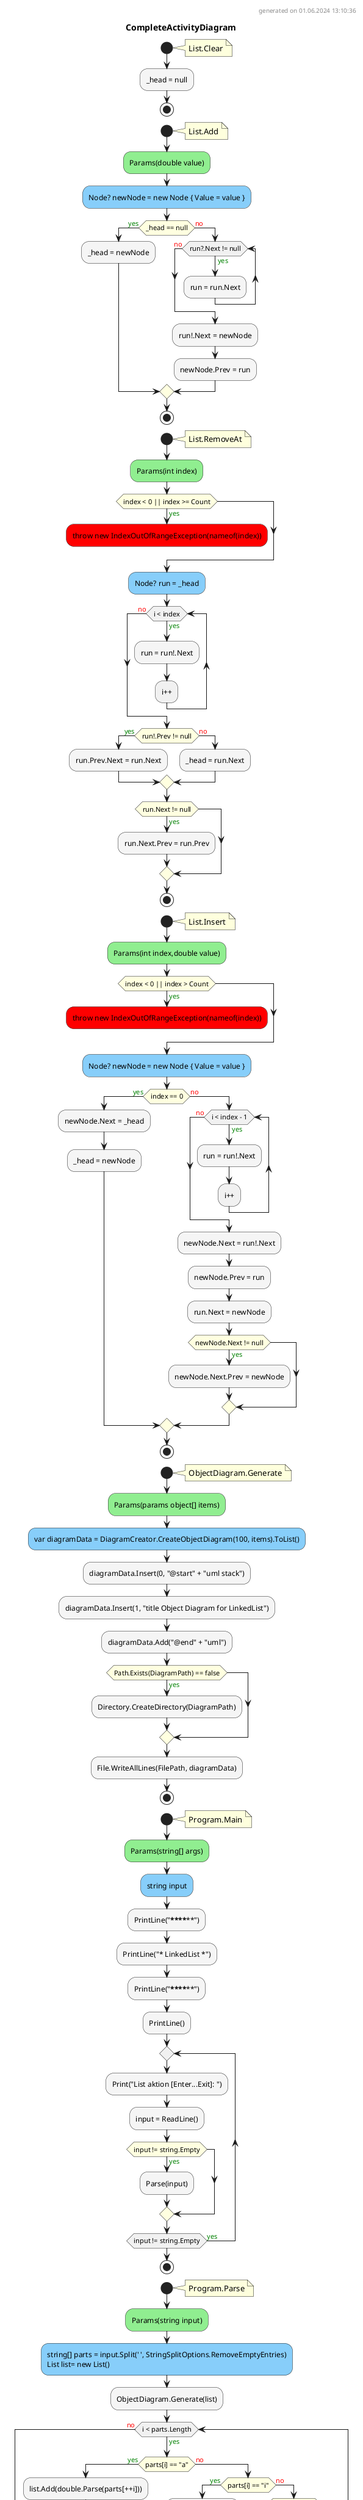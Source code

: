 @startuml CompleteActivityDiagram
header
generated on 01.06.2024 13:10:36
end header
title CompleteActivityDiagram
start
note right:  List.Clear
#WhiteSmoke:_head = null;
stop
start
note right:  List.Add
#LightGreen:Params(double value);
#LightSkyBlue:Node? newNode = new Node { Value = value };
#LightYellow:if (_head == null) then (<color:green>yes)
  #WhiteSmoke:_head = newNode;
  else (<color:red>no)
    while (run?.Next != null) is (<color:green>yes)
      #WhiteSmoke:run = run.Next;
    endwhile (<color:red>no)
    #WhiteSmoke:run!.Next = newNode;
    #WhiteSmoke:newNode.Prev = run;
endif
stop
start
note right:  List.RemoveAt
#LightGreen:Params(int index);
#LightYellow:if (index < 0 || index >= Count) then (<color:green>yes)
  #Red:throw new IndexOutOfRangeException(nameof(index));
  kill
endif
#LightSkyBlue:Node? run = _head;
while (i < index) is (<color:green>yes)
  #WhiteSmoke:run = run!.Next;
:i++;
endwhile (<color:red>no)
#LightYellow:if (run!.Prev != null) then (<color:green>yes)
  #WhiteSmoke:run.Prev.Next = run.Next;
  else (<color:red>no)
    #WhiteSmoke:_head = run.Next;
endif
#LightYellow:if (run.Next != null) then (<color:green>yes)
  #WhiteSmoke:run.Next.Prev = run.Prev;
endif
stop
start
note right:  List.Insert
#LightGreen:Params(int index,double value);
#LightYellow:if (index < 0 || index > Count) then (<color:green>yes)
  #Red:throw new IndexOutOfRangeException(nameof(index));
  kill
endif
#LightSkyBlue:Node? newNode = new Node { Value = value };
#LightYellow:if (index == 0) then (<color:green>yes)
  #WhiteSmoke:newNode.Next = _head;
  #WhiteSmoke:_head = newNode;
  else (<color:red>no)
    while (i < index - 1) is (<color:green>yes)
      #WhiteSmoke:run = run!.Next;
    :i++;
    endwhile (<color:red>no)
    #WhiteSmoke:newNode.Next = run!.Next;
    #WhiteSmoke:newNode.Prev = run;
    #WhiteSmoke:run.Next = newNode;
    #LightYellow:if (newNode.Next != null) then (<color:green>yes)
      #WhiteSmoke:newNode.Next.Prev = newNode;
    endif
endif
stop
start
note right:  ObjectDiagram.Generate
#LightGreen:Params(params object[] items);
#LightSkyBlue:var diagramData = DiagramCreator.CreateObjectDiagram(100, items).ToList();
#WhiteSmoke:diagramData.Insert(0, "@start" + "uml stack");
#WhiteSmoke:diagramData.Insert(1, "title Object Diagram for LinkedList");
#WhiteSmoke:diagramData.Add("@end" + "uml");
#LightYellow:if (Path.Exists(DiagramPath) == false) then (<color:green>yes)
  #WhiteSmoke:Directory.CreateDirectory(DiagramPath);
endif
#WhiteSmoke:File.WriteAllLines(FilePath, diagramData);
stop
start
note right:  Program.Main
#LightGreen:Params(string[] args);
#LightSkyBlue:string input;
#WhiteSmoke:PrintLine("**********************");
#WhiteSmoke:PrintLine("* LinkedList *");
#WhiteSmoke:PrintLine("**********************");
#WhiteSmoke:PrintLine();
repeat
  #WhiteSmoke:Print("List aktion [Enter...Exit]: ");
  #WhiteSmoke:input = ReadLine();
  #LightYellow:if (input != string.Empty) then (<color:green>yes)
    #WhiteSmoke:Parse(input);
  endif
repeat while (input != string.Empty) is (<color:green>yes)
stop
start
note right:  Program.Parse
#LightGreen:Params(string input);
#LightSkyBlue:string[] parts = input.Split(' ', StringSplitOptions.RemoveEmptyEntries)\nList list= new List();
#WhiteSmoke:ObjectDiagram.Generate(list);
while (i < parts.Length) is (<color:green>yes)
  #LightYellow:if (parts[i] == "a") then (<color:green>yes)
    #WhiteSmoke:list.Add(double.Parse(parts[++i]));
    else (<color:red>no)
      #LightYellow:if (parts[i] == "i") then (<color:green>yes)
        #WhiteSmoke:list.Insert(idx, val);
        else (<color:red>no)
          #LightYellow:if (parts[i] == "r") then (<color:green>yes)
            #WhiteSmoke:list.RemoveAt(idx);
          endif
      endif
  endif
  #WhiteSmoke:ObjectDiagram.Generate(list);
:i++;
endwhile (<color:red>no)
#WhiteSmoke:list.Clear();
#WhiteSmoke:ObjectDiagram.Generate(list);
stop
footer
generated with the DiagramCreator by Prof.Gehrer
end footer
@enduml
